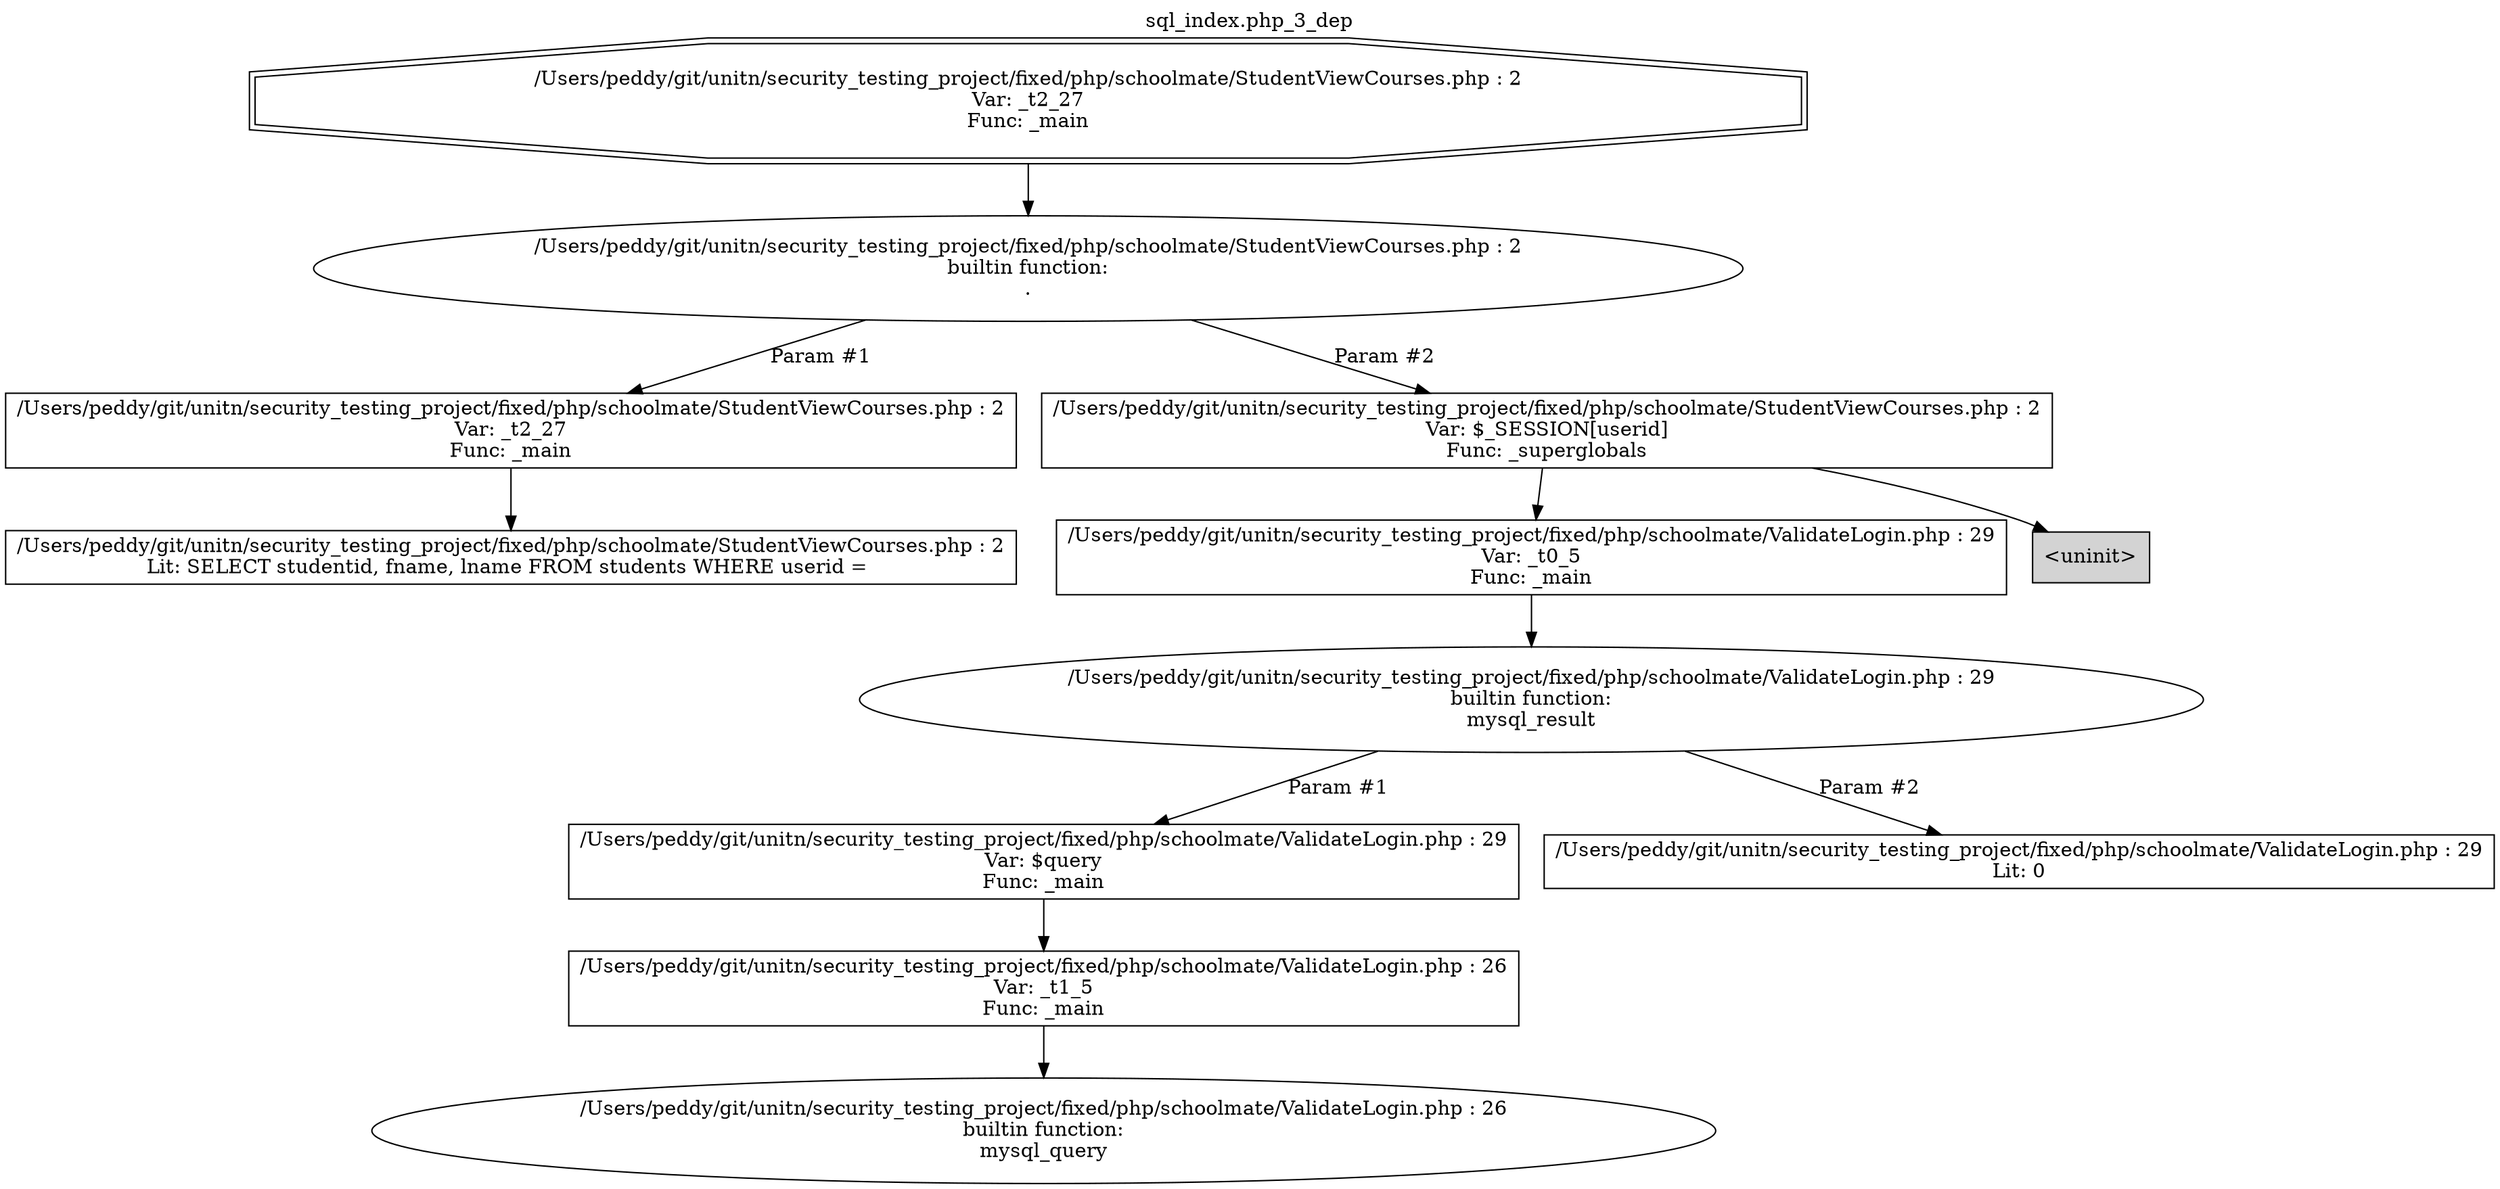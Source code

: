 digraph cfg {
  label="sql_index.php_3_dep";
  labelloc=t;
  n1 [shape=doubleoctagon, label="/Users/peddy/git/unitn/security_testing_project/fixed/php/schoolmate/StudentViewCourses.php : 2\nVar: _t2_27\nFunc: _main\n"];
  n2 [shape=ellipse, label="/Users/peddy/git/unitn/security_testing_project/fixed/php/schoolmate/StudentViewCourses.php : 2\nbuiltin function:\n.\n"];
  n3 [shape=box, label="/Users/peddy/git/unitn/security_testing_project/fixed/php/schoolmate/StudentViewCourses.php : 2\nVar: _t2_27\nFunc: _main\n"];
  n4 [shape=box, label="/Users/peddy/git/unitn/security_testing_project/fixed/php/schoolmate/StudentViewCourses.php : 2\nLit: SELECT studentid, fname, lname FROM students WHERE userid = \n"];
  n5 [shape=box, label="/Users/peddy/git/unitn/security_testing_project/fixed/php/schoolmate/StudentViewCourses.php : 2\nVar: $_SESSION[userid]\nFunc: _superglobals\n"];
  n6 [shape=box, label="/Users/peddy/git/unitn/security_testing_project/fixed/php/schoolmate/ValidateLogin.php : 29\nVar: _t0_5\nFunc: _main\n"];
  n7 [shape=ellipse, label="/Users/peddy/git/unitn/security_testing_project/fixed/php/schoolmate/ValidateLogin.php : 29\nbuiltin function:\nmysql_result\n"];
  n8 [shape=box, label="/Users/peddy/git/unitn/security_testing_project/fixed/php/schoolmate/ValidateLogin.php : 29\nVar: $query\nFunc: _main\n"];
  n9 [shape=box, label="/Users/peddy/git/unitn/security_testing_project/fixed/php/schoolmate/ValidateLogin.php : 26\nVar: _t1_5\nFunc: _main\n"];
  n10 [shape=ellipse, label="/Users/peddy/git/unitn/security_testing_project/fixed/php/schoolmate/ValidateLogin.php : 26\nbuiltin function:\nmysql_query\n"];
  n11 [shape=box, label="/Users/peddy/git/unitn/security_testing_project/fixed/php/schoolmate/ValidateLogin.php : 29\nLit: 0\n"];
  n12 [shape=box, label="<uninit>",style=filled];
  n1 -> n2;
  n3 -> n4;
  n2 -> n3[label="Param #1"];
  n2 -> n5[label="Param #2"];
  n6 -> n7;
  n9 -> n10;
  n8 -> n9;
  n7 -> n8[label="Param #1"];
  n7 -> n11[label="Param #2"];
  n5 -> n6;
  n5 -> n12;
}
